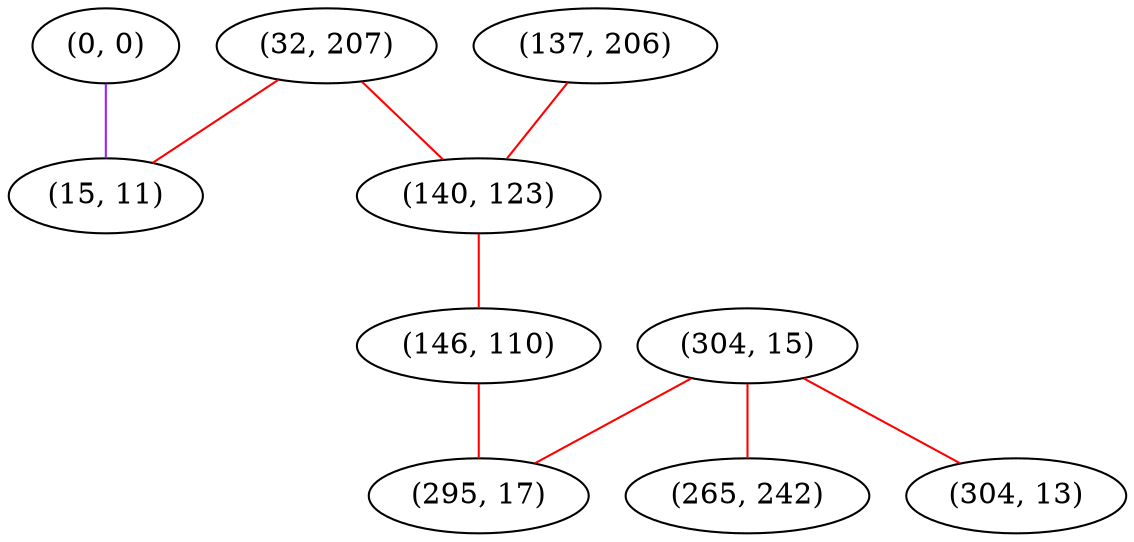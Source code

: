 graph "" {
"(0, 0)";
"(137, 206)";
"(32, 207)";
"(140, 123)";
"(146, 110)";
"(15, 11)";
"(304, 15)";
"(295, 17)";
"(265, 242)";
"(304, 13)";
"(0, 0)" -- "(15, 11)"  [color=purple, key=0, weight=4];
"(137, 206)" -- "(140, 123)"  [color=red, key=0, weight=1];
"(32, 207)" -- "(15, 11)"  [color=red, key=0, weight=1];
"(32, 207)" -- "(140, 123)"  [color=red, key=0, weight=1];
"(140, 123)" -- "(146, 110)"  [color=red, key=0, weight=1];
"(146, 110)" -- "(295, 17)"  [color=red, key=0, weight=1];
"(304, 15)" -- "(265, 242)"  [color=red, key=0, weight=1];
"(304, 15)" -- "(304, 13)"  [color=red, key=0, weight=1];
"(304, 15)" -- "(295, 17)"  [color=red, key=0, weight=1];
}
